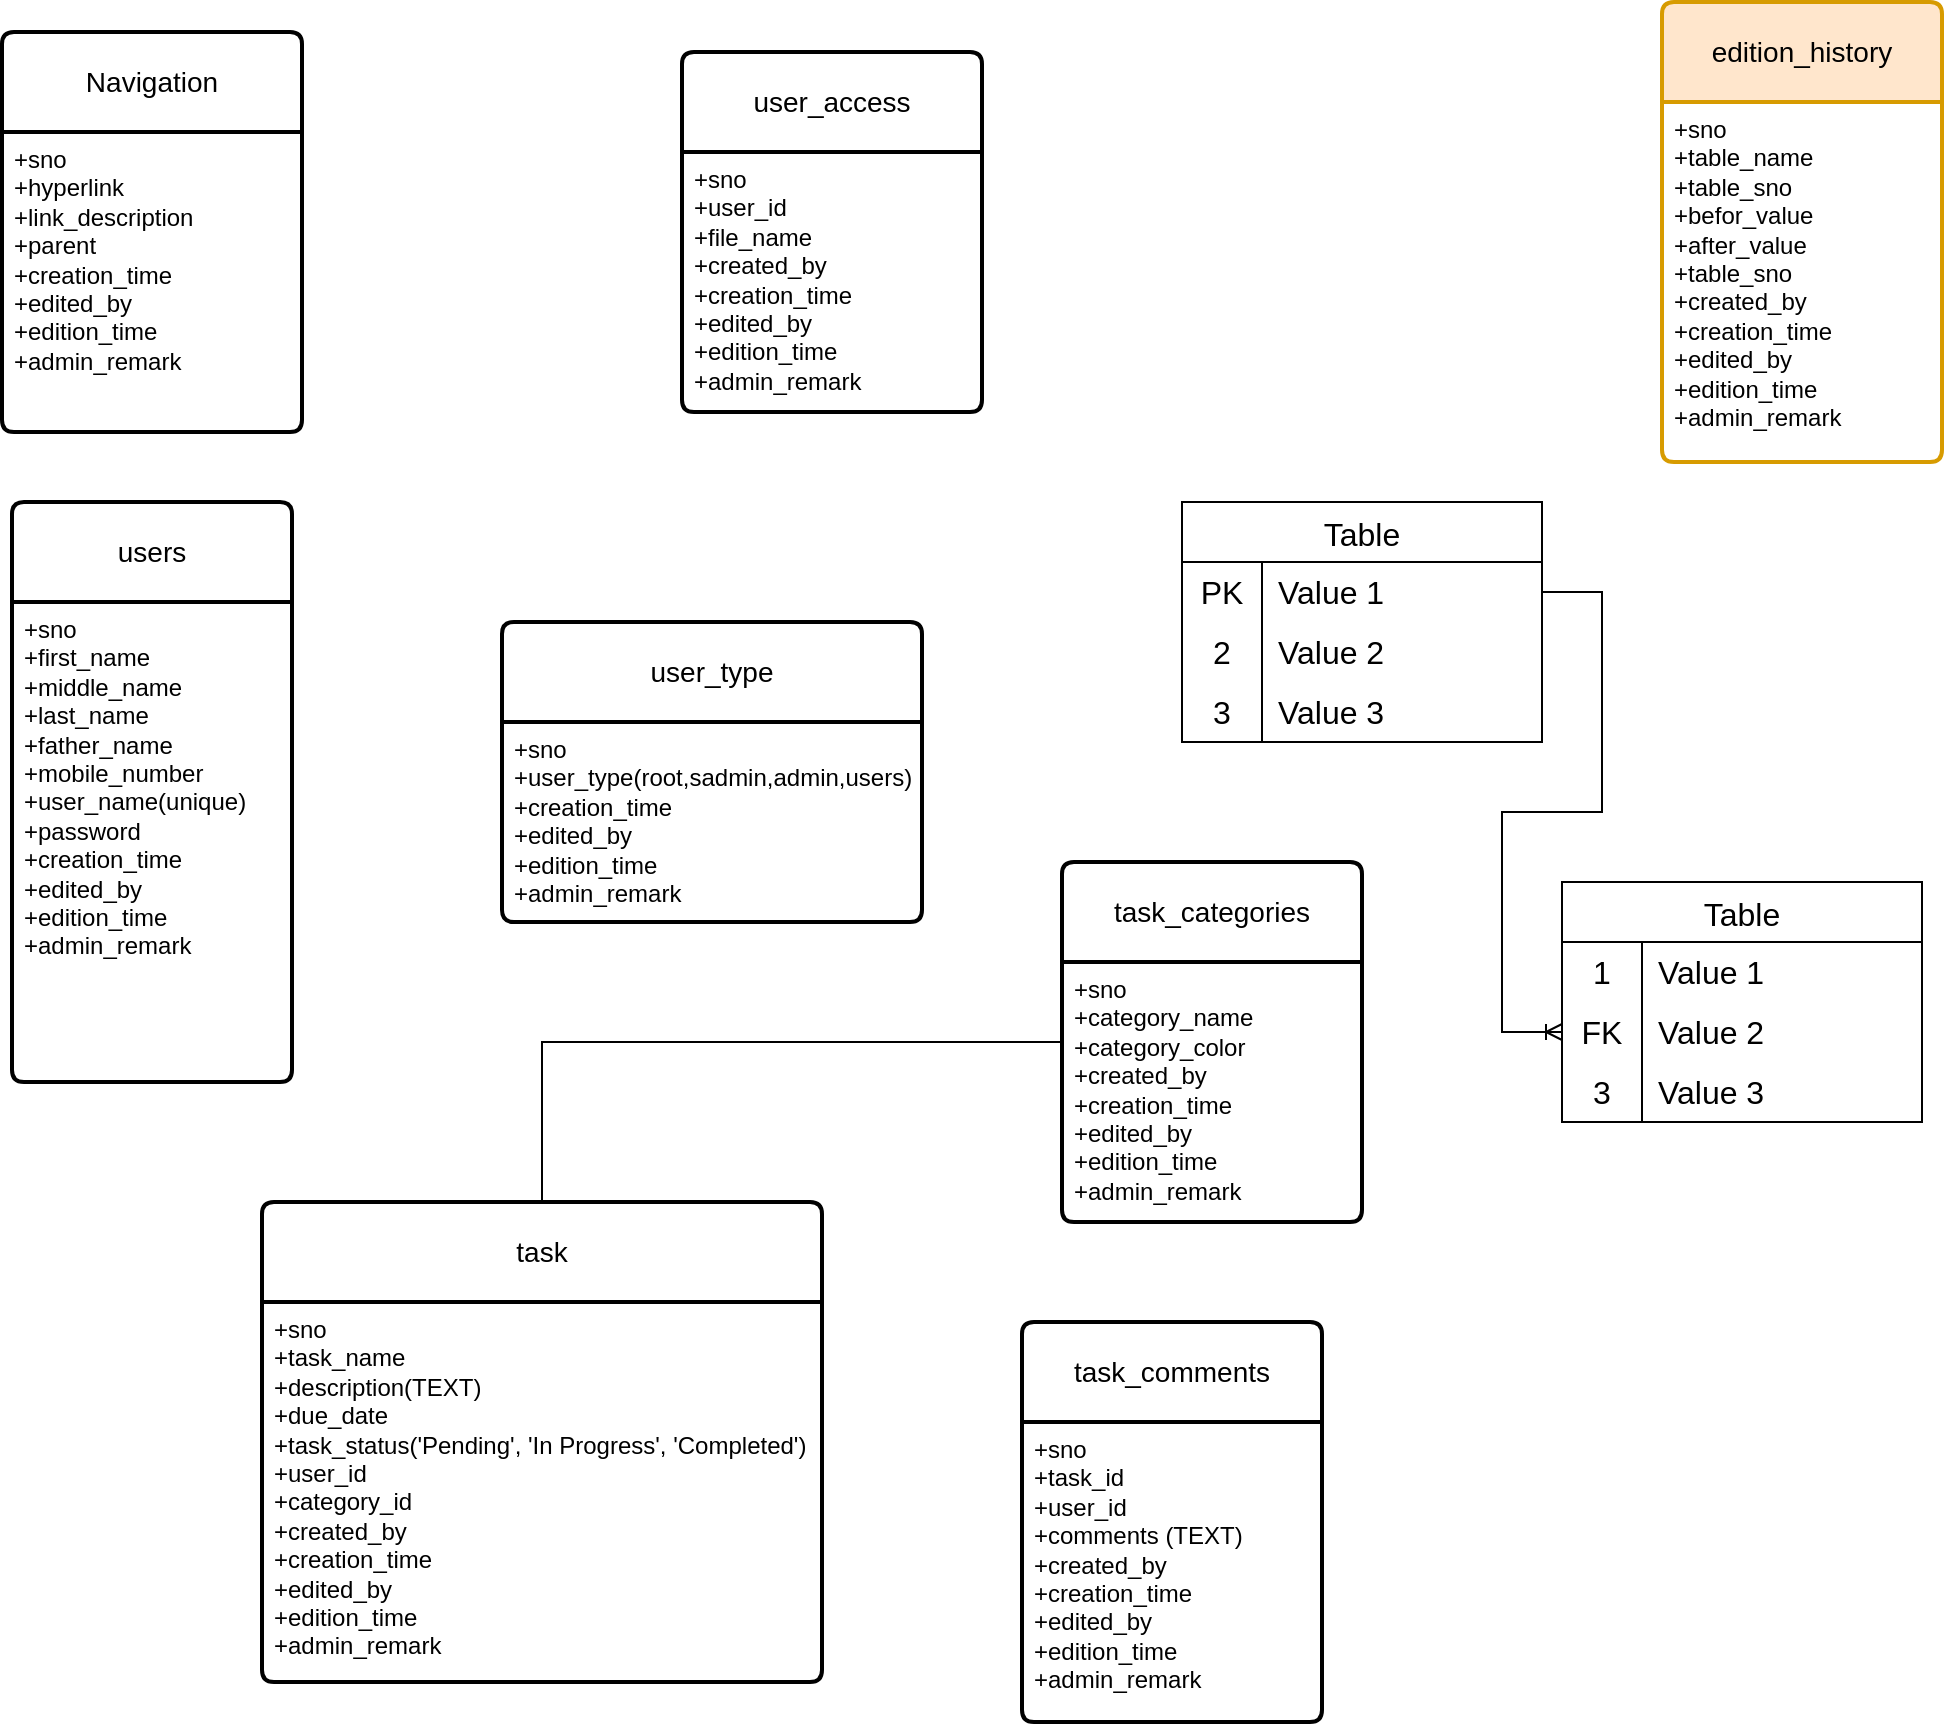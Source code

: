 <mxfile version="23.1.6" type="github">
  <diagram name="Page-1" id="hHHau36afCrt07lCaRUG">
    <mxGraphModel dx="2492" dy="840" grid="1" gridSize="10" guides="1" tooltips="1" connect="1" arrows="1" fold="1" page="1" pageScale="1" pageWidth="850" pageHeight="1100" math="0" shadow="0">
      <root>
        <mxCell id="0" />
        <mxCell id="1" parent="0" />
        <mxCell id="YJ0I0zO4I678XiAq-DTd-38" style="edgeStyle=orthogonalEdgeStyle;rounded=0;orthogonalLoop=1;jettySize=auto;html=1;" edge="1" parent="1" source="YJ0I0zO4I678XiAq-DTd-4" target="YJ0I0zO4I678XiAq-DTd-11">
          <mxGeometry relative="1" as="geometry" />
        </mxCell>
        <mxCell id="YJ0I0zO4I678XiAq-DTd-4" value="task_categories " style="swimlane;childLayout=stackLayout;horizontal=1;startSize=50;horizontalStack=0;rounded=1;fontSize=14;fontStyle=0;strokeWidth=2;resizeParent=0;resizeLast=1;shadow=0;dashed=0;align=center;arcSize=4;whiteSpace=wrap;html=1;" vertex="1" parent="1">
          <mxGeometry x="400" y="450" width="150" height="180" as="geometry" />
        </mxCell>
        <mxCell id="YJ0I0zO4I678XiAq-DTd-5" value="+sno&amp;nbsp;&lt;br&gt;+category_name&lt;br&gt;+category_color&lt;br&gt;+created_by&lt;br&gt;+creation_time&lt;br&gt;+edited_by&lt;br&gt;+edition_time&lt;br&gt;+admin_remark" style="align=left;strokeColor=none;fillColor=none;spacingLeft=4;fontSize=12;verticalAlign=top;resizable=0;rotatable=0;part=1;html=1;" vertex="1" parent="YJ0I0zO4I678XiAq-DTd-4">
          <mxGeometry y="50" width="150" height="130" as="geometry" />
        </mxCell>
        <mxCell id="YJ0I0zO4I678XiAq-DTd-8" value="edition_history" style="swimlane;childLayout=stackLayout;horizontal=1;startSize=50;horizontalStack=0;rounded=1;fontSize=14;fontStyle=0;strokeWidth=2;resizeParent=0;resizeLast=1;shadow=0;dashed=0;align=center;arcSize=4;whiteSpace=wrap;html=1;fillColor=#ffe6cc;strokeColor=#d79b00;" vertex="1" parent="1">
          <mxGeometry x="700" y="20" width="140" height="230" as="geometry" />
        </mxCell>
        <mxCell id="YJ0I0zO4I678XiAq-DTd-9" value="+sno&amp;nbsp;&lt;br&gt;+table_name&lt;br&gt;+table_sno&lt;br&gt;+befor_value&lt;br&gt;+after_value&lt;br&gt;+table_sno&lt;br&gt;+created_by&lt;br&gt;+creation_time&lt;br&gt;+edited_by&lt;br&gt;+edition_time&lt;br&gt;+admin_remark" style="align=left;strokeColor=none;fillColor=none;spacingLeft=4;fontSize=12;verticalAlign=top;resizable=0;rotatable=0;part=1;html=1;" vertex="1" parent="YJ0I0zO4I678XiAq-DTd-8">
          <mxGeometry y="50" width="140" height="180" as="geometry" />
        </mxCell>
        <mxCell id="YJ0I0zO4I678XiAq-DTd-10" value="task" style="swimlane;childLayout=stackLayout;horizontal=1;startSize=50;horizontalStack=0;rounded=1;fontSize=14;fontStyle=0;strokeWidth=2;resizeParent=0;resizeLast=1;shadow=0;dashed=0;align=center;arcSize=4;whiteSpace=wrap;html=1;" vertex="1" parent="1">
          <mxGeometry y="620" width="280" height="240" as="geometry" />
        </mxCell>
        <mxCell id="YJ0I0zO4I678XiAq-DTd-11" value="+sno&amp;nbsp;&lt;br&gt;+task_name&lt;br&gt;+description(TEXT)&lt;br&gt;+due_date&lt;br&gt;+task_status(&#39;Pending&#39;, &#39;In Progress&#39;, &#39;Completed&#39;)&lt;br&gt;+user_id&lt;br&gt;+category_id&lt;br&gt;+created_by&lt;br&gt;+creation_time&lt;br&gt;+edited_by&lt;br&gt;+edition_time&lt;br&gt;+admin_remark&lt;div&gt;&lt;br&gt;&lt;/div&gt;" style="align=left;strokeColor=none;fillColor=none;spacingLeft=4;fontSize=12;verticalAlign=top;resizable=0;rotatable=0;part=1;html=1;" vertex="1" parent="YJ0I0zO4I678XiAq-DTd-10">
          <mxGeometry y="50" width="280" height="190" as="geometry" />
        </mxCell>
        <mxCell id="YJ0I0zO4I678XiAq-DTd-12" value="task_comments" style="swimlane;childLayout=stackLayout;horizontal=1;startSize=50;horizontalStack=0;rounded=1;fontSize=14;fontStyle=0;strokeWidth=2;resizeParent=0;resizeLast=1;shadow=0;dashed=0;align=center;arcSize=4;whiteSpace=wrap;html=1;" vertex="1" parent="1">
          <mxGeometry x="380" y="680" width="150" height="200" as="geometry" />
        </mxCell>
        <mxCell id="YJ0I0zO4I678XiAq-DTd-13" value="+sno&amp;nbsp;&lt;br&gt;+task_id&lt;br&gt;+user_id&lt;br&gt;+comments (TEXT)&lt;br&gt;+created_by&lt;br&gt;+creation_time&lt;br&gt;+edited_by&lt;br&gt;+edition_time&lt;br&gt;+admin_remark" style="align=left;strokeColor=none;fillColor=none;spacingLeft=4;fontSize=12;verticalAlign=top;resizable=0;rotatable=0;part=1;html=1;" vertex="1" parent="YJ0I0zO4I678XiAq-DTd-12">
          <mxGeometry y="50" width="150" height="150" as="geometry" />
        </mxCell>
        <mxCell id="YJ0I0zO4I678XiAq-DTd-14" value="users" style="swimlane;childLayout=stackLayout;horizontal=1;startSize=50;horizontalStack=0;rounded=1;fontSize=14;fontStyle=0;strokeWidth=2;resizeParent=0;resizeLast=1;shadow=0;dashed=0;align=center;arcSize=4;whiteSpace=wrap;html=1;" vertex="1" parent="1">
          <mxGeometry x="-125" y="270" width="140" height="290" as="geometry" />
        </mxCell>
        <mxCell id="YJ0I0zO4I678XiAq-DTd-15" value="+sno&amp;nbsp;&lt;br&gt;+first_name&lt;br&gt;+middle_name&lt;br&gt;+last_name&lt;br&gt;+father_name&lt;br&gt;+mobile_number&lt;br&gt;+user_name(unique)&lt;br&gt;+password&lt;br&gt;+creation_time&lt;br&gt;+edited_by&lt;br&gt;+edition_time&lt;br&gt;+admin_remark" style="align=left;strokeColor=none;fillColor=none;spacingLeft=4;fontSize=12;verticalAlign=top;resizable=0;rotatable=0;part=1;html=1;" vertex="1" parent="YJ0I0zO4I678XiAq-DTd-14">
          <mxGeometry y="50" width="140" height="240" as="geometry" />
        </mxCell>
        <mxCell id="YJ0I0zO4I678XiAq-DTd-16" style="edgeStyle=orthogonalEdgeStyle;rounded=0;orthogonalLoop=1;jettySize=auto;html=1;exitX=0.5;exitY=1;exitDx=0;exitDy=0;" edge="1" parent="YJ0I0zO4I678XiAq-DTd-14" source="YJ0I0zO4I678XiAq-DTd-15" target="YJ0I0zO4I678XiAq-DTd-15">
          <mxGeometry relative="1" as="geometry" />
        </mxCell>
        <mxCell id="YJ0I0zO4I678XiAq-DTd-17" value="Navigation" style="swimlane;childLayout=stackLayout;horizontal=1;startSize=50;horizontalStack=0;rounded=1;fontSize=14;fontStyle=0;strokeWidth=2;resizeParent=0;resizeLast=1;shadow=0;dashed=0;align=center;arcSize=4;whiteSpace=wrap;html=1;" vertex="1" parent="1">
          <mxGeometry x="-130" y="35" width="150" height="200" as="geometry" />
        </mxCell>
        <mxCell id="YJ0I0zO4I678XiAq-DTd-18" value="+sno&lt;br&gt;+hyperlink&lt;br&gt;+link_description&lt;br&gt;+parent&lt;br&gt;+creation_time&lt;br style=&quot;border-color: var(--border-color);&quot;&gt;+edited_by&lt;br style=&quot;border-color: var(--border-color);&quot;&gt;+edition_time&lt;br style=&quot;border-color: var(--border-color);&quot;&gt;+admin_remark&lt;br&gt;&lt;div&gt;&lt;br&gt;&lt;/div&gt;" style="align=left;strokeColor=none;fillColor=none;spacingLeft=4;fontSize=12;verticalAlign=top;resizable=0;rotatable=0;part=1;html=1;" vertex="1" parent="YJ0I0zO4I678XiAq-DTd-17">
          <mxGeometry y="50" width="150" height="150" as="geometry" />
        </mxCell>
        <mxCell id="YJ0I0zO4I678XiAq-DTd-20" value="user_type" style="swimlane;childLayout=stackLayout;horizontal=1;startSize=50;horizontalStack=0;rounded=1;fontSize=14;fontStyle=0;strokeWidth=2;resizeParent=0;resizeLast=1;shadow=0;dashed=0;align=center;arcSize=4;whiteSpace=wrap;html=1;" vertex="1" parent="1">
          <mxGeometry x="120" y="330" width="210" height="150" as="geometry" />
        </mxCell>
        <mxCell id="YJ0I0zO4I678XiAq-DTd-21" value="+sno&lt;br&gt;+user_type(root,sadmin,admin,users)&lt;br&gt;+creation_time&lt;br style=&quot;border-color: var(--border-color);&quot;&gt;+edited_by&lt;br style=&quot;border-color: var(--border-color);&quot;&gt;+edition_time&lt;br style=&quot;border-color: var(--border-color);&quot;&gt;+admin_remark&lt;br&gt;&lt;div&gt;&lt;br&gt;&lt;/div&gt;" style="align=left;strokeColor=none;fillColor=none;spacingLeft=4;fontSize=12;verticalAlign=top;resizable=0;rotatable=0;part=1;html=1;" vertex="1" parent="YJ0I0zO4I678XiAq-DTd-20">
          <mxGeometry y="50" width="210" height="100" as="geometry" />
        </mxCell>
        <mxCell id="YJ0I0zO4I678XiAq-DTd-22" value="user_access" style="swimlane;childLayout=stackLayout;horizontal=1;startSize=50;horizontalStack=0;rounded=1;fontSize=14;fontStyle=0;strokeWidth=2;resizeParent=0;resizeLast=1;shadow=0;dashed=0;align=center;arcSize=4;whiteSpace=wrap;html=1;" vertex="1" parent="1">
          <mxGeometry x="210" y="45" width="150" height="180" as="geometry" />
        </mxCell>
        <mxCell id="YJ0I0zO4I678XiAq-DTd-23" value="+sno&lt;br&gt;+user_id&lt;br&gt;+file_name&lt;br&gt;+created_by&lt;br&gt;+creation_time&lt;br style=&quot;border-color: var(--border-color);&quot;&gt;+edited_by&lt;br style=&quot;border-color: var(--border-color);&quot;&gt;+edition_time&lt;br style=&quot;border-color: var(--border-color);&quot;&gt;+admin_remark&lt;br&gt;&lt;div&gt;&lt;br&gt;&lt;/div&gt;" style="align=left;strokeColor=none;fillColor=none;spacingLeft=4;fontSize=12;verticalAlign=top;resizable=0;rotatable=0;part=1;html=1;" vertex="1" parent="YJ0I0zO4I678XiAq-DTd-22">
          <mxGeometry y="50" width="150" height="130" as="geometry" />
        </mxCell>
        <mxCell id="YJ0I0zO4I678XiAq-DTd-49" value="Table" style="shape=table;startSize=30;container=1;collapsible=0;childLayout=tableLayout;fixedRows=1;rowLines=0;fontStyle=0;strokeColor=default;fontSize=16;" vertex="1" parent="1">
          <mxGeometry x="460" y="270" width="180" height="120" as="geometry" />
        </mxCell>
        <mxCell id="YJ0I0zO4I678XiAq-DTd-50" value="" style="shape=tableRow;horizontal=0;startSize=0;swimlaneHead=0;swimlaneBody=0;top=0;left=0;bottom=0;right=0;collapsible=0;dropTarget=0;fillColor=none;points=[[0,0.5],[1,0.5]];portConstraint=eastwest;strokeColor=inherit;fontSize=16;" vertex="1" parent="YJ0I0zO4I678XiAq-DTd-49">
          <mxGeometry y="30" width="180" height="30" as="geometry" />
        </mxCell>
        <mxCell id="YJ0I0zO4I678XiAq-DTd-51" value="PK" style="shape=partialRectangle;html=1;whiteSpace=wrap;connectable=0;fillColor=none;top=0;left=0;bottom=0;right=0;overflow=hidden;pointerEvents=1;strokeColor=inherit;fontSize=16;" vertex="1" parent="YJ0I0zO4I678XiAq-DTd-50">
          <mxGeometry width="40" height="30" as="geometry">
            <mxRectangle width="40" height="30" as="alternateBounds" />
          </mxGeometry>
        </mxCell>
        <mxCell id="YJ0I0zO4I678XiAq-DTd-52" value="Value 1" style="shape=partialRectangle;html=1;whiteSpace=wrap;connectable=0;fillColor=none;top=0;left=0;bottom=0;right=0;align=left;spacingLeft=6;overflow=hidden;strokeColor=inherit;fontSize=16;" vertex="1" parent="YJ0I0zO4I678XiAq-DTd-50">
          <mxGeometry x="40" width="140" height="30" as="geometry">
            <mxRectangle width="140" height="30" as="alternateBounds" />
          </mxGeometry>
        </mxCell>
        <mxCell id="YJ0I0zO4I678XiAq-DTd-53" value="" style="shape=tableRow;horizontal=0;startSize=0;swimlaneHead=0;swimlaneBody=0;top=0;left=0;bottom=0;right=0;collapsible=0;dropTarget=0;fillColor=none;points=[[0,0.5],[1,0.5]];portConstraint=eastwest;strokeColor=inherit;fontSize=16;" vertex="1" parent="YJ0I0zO4I678XiAq-DTd-49">
          <mxGeometry y="60" width="180" height="30" as="geometry" />
        </mxCell>
        <mxCell id="YJ0I0zO4I678XiAq-DTd-54" value="2" style="shape=partialRectangle;html=1;whiteSpace=wrap;connectable=0;fillColor=none;top=0;left=0;bottom=0;right=0;overflow=hidden;strokeColor=inherit;fontSize=16;" vertex="1" parent="YJ0I0zO4I678XiAq-DTd-53">
          <mxGeometry width="40" height="30" as="geometry">
            <mxRectangle width="40" height="30" as="alternateBounds" />
          </mxGeometry>
        </mxCell>
        <mxCell id="YJ0I0zO4I678XiAq-DTd-55" value="Value 2" style="shape=partialRectangle;html=1;whiteSpace=wrap;connectable=0;fillColor=none;top=0;left=0;bottom=0;right=0;align=left;spacingLeft=6;overflow=hidden;strokeColor=inherit;fontSize=16;" vertex="1" parent="YJ0I0zO4I678XiAq-DTd-53">
          <mxGeometry x="40" width="140" height="30" as="geometry">
            <mxRectangle width="140" height="30" as="alternateBounds" />
          </mxGeometry>
        </mxCell>
        <mxCell id="YJ0I0zO4I678XiAq-DTd-56" value="" style="shape=tableRow;horizontal=0;startSize=0;swimlaneHead=0;swimlaneBody=0;top=0;left=0;bottom=0;right=0;collapsible=0;dropTarget=0;fillColor=none;points=[[0,0.5],[1,0.5]];portConstraint=eastwest;strokeColor=inherit;fontSize=16;" vertex="1" parent="YJ0I0zO4I678XiAq-DTd-49">
          <mxGeometry y="90" width="180" height="30" as="geometry" />
        </mxCell>
        <mxCell id="YJ0I0zO4I678XiAq-DTd-57" value="3" style="shape=partialRectangle;html=1;whiteSpace=wrap;connectable=0;fillColor=none;top=0;left=0;bottom=0;right=0;overflow=hidden;strokeColor=inherit;fontSize=16;" vertex="1" parent="YJ0I0zO4I678XiAq-DTd-56">
          <mxGeometry width="40" height="30" as="geometry">
            <mxRectangle width="40" height="30" as="alternateBounds" />
          </mxGeometry>
        </mxCell>
        <mxCell id="YJ0I0zO4I678XiAq-DTd-58" value="Value 3" style="shape=partialRectangle;html=1;whiteSpace=wrap;connectable=0;fillColor=none;top=0;left=0;bottom=0;right=0;align=left;spacingLeft=6;overflow=hidden;strokeColor=inherit;fontSize=16;" vertex="1" parent="YJ0I0zO4I678XiAq-DTd-56">
          <mxGeometry x="40" width="140" height="30" as="geometry">
            <mxRectangle width="140" height="30" as="alternateBounds" />
          </mxGeometry>
        </mxCell>
        <mxCell id="YJ0I0zO4I678XiAq-DTd-60" value="Table" style="shape=table;startSize=30;container=1;collapsible=0;childLayout=tableLayout;fixedRows=1;rowLines=0;fontStyle=0;strokeColor=default;fontSize=16;" vertex="1" parent="1">
          <mxGeometry x="650" y="460" width="180" height="120" as="geometry" />
        </mxCell>
        <mxCell id="YJ0I0zO4I678XiAq-DTd-61" value="" style="shape=tableRow;horizontal=0;startSize=0;swimlaneHead=0;swimlaneBody=0;top=0;left=0;bottom=0;right=0;collapsible=0;dropTarget=0;fillColor=none;points=[[0,0.5],[1,0.5]];portConstraint=eastwest;strokeColor=inherit;fontSize=16;" vertex="1" parent="YJ0I0zO4I678XiAq-DTd-60">
          <mxGeometry y="30" width="180" height="30" as="geometry" />
        </mxCell>
        <mxCell id="YJ0I0zO4I678XiAq-DTd-62" value="1" style="shape=partialRectangle;html=1;whiteSpace=wrap;connectable=0;fillColor=none;top=0;left=0;bottom=0;right=0;overflow=hidden;pointerEvents=1;strokeColor=inherit;fontSize=16;" vertex="1" parent="YJ0I0zO4I678XiAq-DTd-61">
          <mxGeometry width="40" height="30" as="geometry">
            <mxRectangle width="40" height="30" as="alternateBounds" />
          </mxGeometry>
        </mxCell>
        <mxCell id="YJ0I0zO4I678XiAq-DTd-63" value="Value 1" style="shape=partialRectangle;html=1;whiteSpace=wrap;connectable=0;fillColor=none;top=0;left=0;bottom=0;right=0;align=left;spacingLeft=6;overflow=hidden;strokeColor=inherit;fontSize=16;" vertex="1" parent="YJ0I0zO4I678XiAq-DTd-61">
          <mxGeometry x="40" width="140" height="30" as="geometry">
            <mxRectangle width="140" height="30" as="alternateBounds" />
          </mxGeometry>
        </mxCell>
        <mxCell id="YJ0I0zO4I678XiAq-DTd-64" value="" style="shape=tableRow;horizontal=0;startSize=0;swimlaneHead=0;swimlaneBody=0;top=0;left=0;bottom=0;right=0;collapsible=0;dropTarget=0;fillColor=none;points=[[0,0.5],[1,0.5]];portConstraint=eastwest;strokeColor=inherit;fontSize=16;" vertex="1" parent="YJ0I0zO4I678XiAq-DTd-60">
          <mxGeometry y="60" width="180" height="30" as="geometry" />
        </mxCell>
        <mxCell id="YJ0I0zO4I678XiAq-DTd-65" value="FK" style="shape=partialRectangle;html=1;whiteSpace=wrap;connectable=0;fillColor=none;top=0;left=0;bottom=0;right=0;overflow=hidden;strokeColor=inherit;fontSize=16;" vertex="1" parent="YJ0I0zO4I678XiAq-DTd-64">
          <mxGeometry width="40" height="30" as="geometry">
            <mxRectangle width="40" height="30" as="alternateBounds" />
          </mxGeometry>
        </mxCell>
        <mxCell id="YJ0I0zO4I678XiAq-DTd-66" value="Value 2" style="shape=partialRectangle;html=1;whiteSpace=wrap;connectable=0;fillColor=none;top=0;left=0;bottom=0;right=0;align=left;spacingLeft=6;overflow=hidden;strokeColor=inherit;fontSize=16;" vertex="1" parent="YJ0I0zO4I678XiAq-DTd-64">
          <mxGeometry x="40" width="140" height="30" as="geometry">
            <mxRectangle width="140" height="30" as="alternateBounds" />
          </mxGeometry>
        </mxCell>
        <mxCell id="YJ0I0zO4I678XiAq-DTd-67" value="" style="shape=tableRow;horizontal=0;startSize=0;swimlaneHead=0;swimlaneBody=0;top=0;left=0;bottom=0;right=0;collapsible=0;dropTarget=0;fillColor=none;points=[[0,0.5],[1,0.5]];portConstraint=eastwest;strokeColor=inherit;fontSize=16;" vertex="1" parent="YJ0I0zO4I678XiAq-DTd-60">
          <mxGeometry y="90" width="180" height="30" as="geometry" />
        </mxCell>
        <mxCell id="YJ0I0zO4I678XiAq-DTd-68" value="3" style="shape=partialRectangle;html=1;whiteSpace=wrap;connectable=0;fillColor=none;top=0;left=0;bottom=0;right=0;overflow=hidden;strokeColor=inherit;fontSize=16;" vertex="1" parent="YJ0I0zO4I678XiAq-DTd-67">
          <mxGeometry width="40" height="30" as="geometry">
            <mxRectangle width="40" height="30" as="alternateBounds" />
          </mxGeometry>
        </mxCell>
        <mxCell id="YJ0I0zO4I678XiAq-DTd-69" value="Value 3" style="shape=partialRectangle;html=1;whiteSpace=wrap;connectable=0;fillColor=none;top=0;left=0;bottom=0;right=0;align=left;spacingLeft=6;overflow=hidden;strokeColor=inherit;fontSize=16;" vertex="1" parent="YJ0I0zO4I678XiAq-DTd-67">
          <mxGeometry x="40" width="140" height="30" as="geometry">
            <mxRectangle width="140" height="30" as="alternateBounds" />
          </mxGeometry>
        </mxCell>
        <mxCell id="YJ0I0zO4I678XiAq-DTd-70" value="" style="edgeStyle=entityRelationEdgeStyle;fontSize=12;html=1;endArrow=ERoneToMany;rounded=0;" edge="1" parent="1" source="YJ0I0zO4I678XiAq-DTd-50" target="YJ0I0zO4I678XiAq-DTd-64">
          <mxGeometry width="100" height="100" relative="1" as="geometry">
            <mxPoint x="650" y="320" as="sourcePoint" />
            <mxPoint x="750" y="220" as="targetPoint" />
          </mxGeometry>
        </mxCell>
      </root>
    </mxGraphModel>
  </diagram>
</mxfile>
